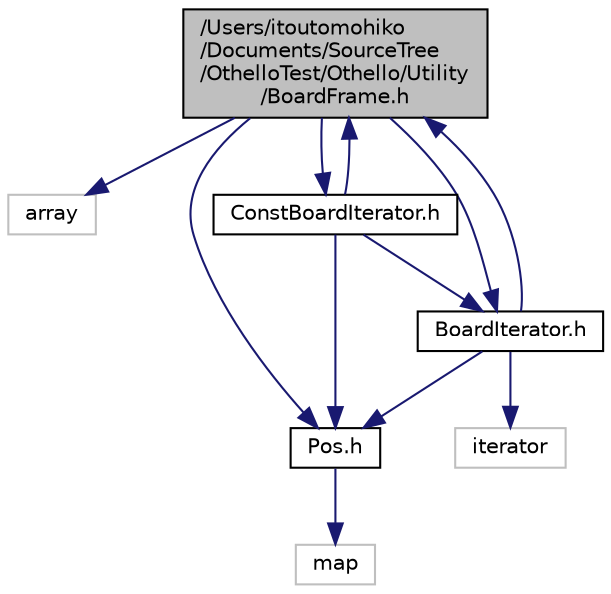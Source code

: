 digraph "/Users/itoutomohiko/Documents/SourceTree/OthelloTest/Othello/Utility/BoardFrame.h"
{
  edge [fontname="Helvetica",fontsize="10",labelfontname="Helvetica",labelfontsize="10"];
  node [fontname="Helvetica",fontsize="10",shape=record];
  Node1 [label="/Users/itoutomohiko\l/Documents/SourceTree\l/OthelloTest/Othello/Utility\l/BoardFrame.h",height=0.2,width=0.4,color="black", fillcolor="grey75", style="filled", fontcolor="black"];
  Node1 -> Node2 [color="midnightblue",fontsize="10",style="solid",fontname="Helvetica"];
  Node2 [label="array",height=0.2,width=0.4,color="grey75", fillcolor="white", style="filled"];
  Node1 -> Node3 [color="midnightblue",fontsize="10",style="solid",fontname="Helvetica"];
  Node3 [label="Pos.h",height=0.2,width=0.4,color="black", fillcolor="white", style="filled",URL="$d4/d46/_pos_8h.html"];
  Node3 -> Node4 [color="midnightblue",fontsize="10",style="solid",fontname="Helvetica"];
  Node4 [label="map",height=0.2,width=0.4,color="grey75", fillcolor="white", style="filled"];
  Node1 -> Node5 [color="midnightblue",fontsize="10",style="solid",fontname="Helvetica"];
  Node5 [label="BoardIterator.h",height=0.2,width=0.4,color="black", fillcolor="white", style="filled",URL="$df/d6c/_board_iterator_8h.html"];
  Node5 -> Node3 [color="midnightblue",fontsize="10",style="solid",fontname="Helvetica"];
  Node5 -> Node1 [color="midnightblue",fontsize="10",style="solid",fontname="Helvetica"];
  Node5 -> Node6 [color="midnightblue",fontsize="10",style="solid",fontname="Helvetica"];
  Node6 [label="iterator",height=0.2,width=0.4,color="grey75", fillcolor="white", style="filled"];
  Node1 -> Node7 [color="midnightblue",fontsize="10",style="solid",fontname="Helvetica"];
  Node7 [label="ConstBoardIterator.h",height=0.2,width=0.4,color="black", fillcolor="white", style="filled",URL="$dd/d9f/_const_board_iterator_8h.html"];
  Node7 -> Node3 [color="midnightblue",fontsize="10",style="solid",fontname="Helvetica"];
  Node7 -> Node1 [color="midnightblue",fontsize="10",style="solid",fontname="Helvetica"];
  Node7 -> Node5 [color="midnightblue",fontsize="10",style="solid",fontname="Helvetica"];
}
